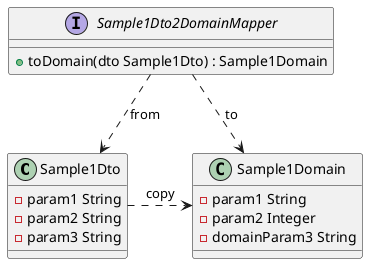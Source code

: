 @startuml

class Sample1Dto {
    - param1 String
    - param2 String
    - param3 String
}

class Sample1Domain {
    - param1 String
    - param2 Integer
    - domainParam3 String
}

interface Sample1Dto2DomainMapper{
    + toDomain(dto Sample1Dto) : Sample1Domain
}


Sample1Dto .> Sample1Domain :copy
Sample1Dto2DomainMapper ..> Sample1Dto: from
Sample1Dto2DomainMapper ..> Sample1Domain: to
@enduml
